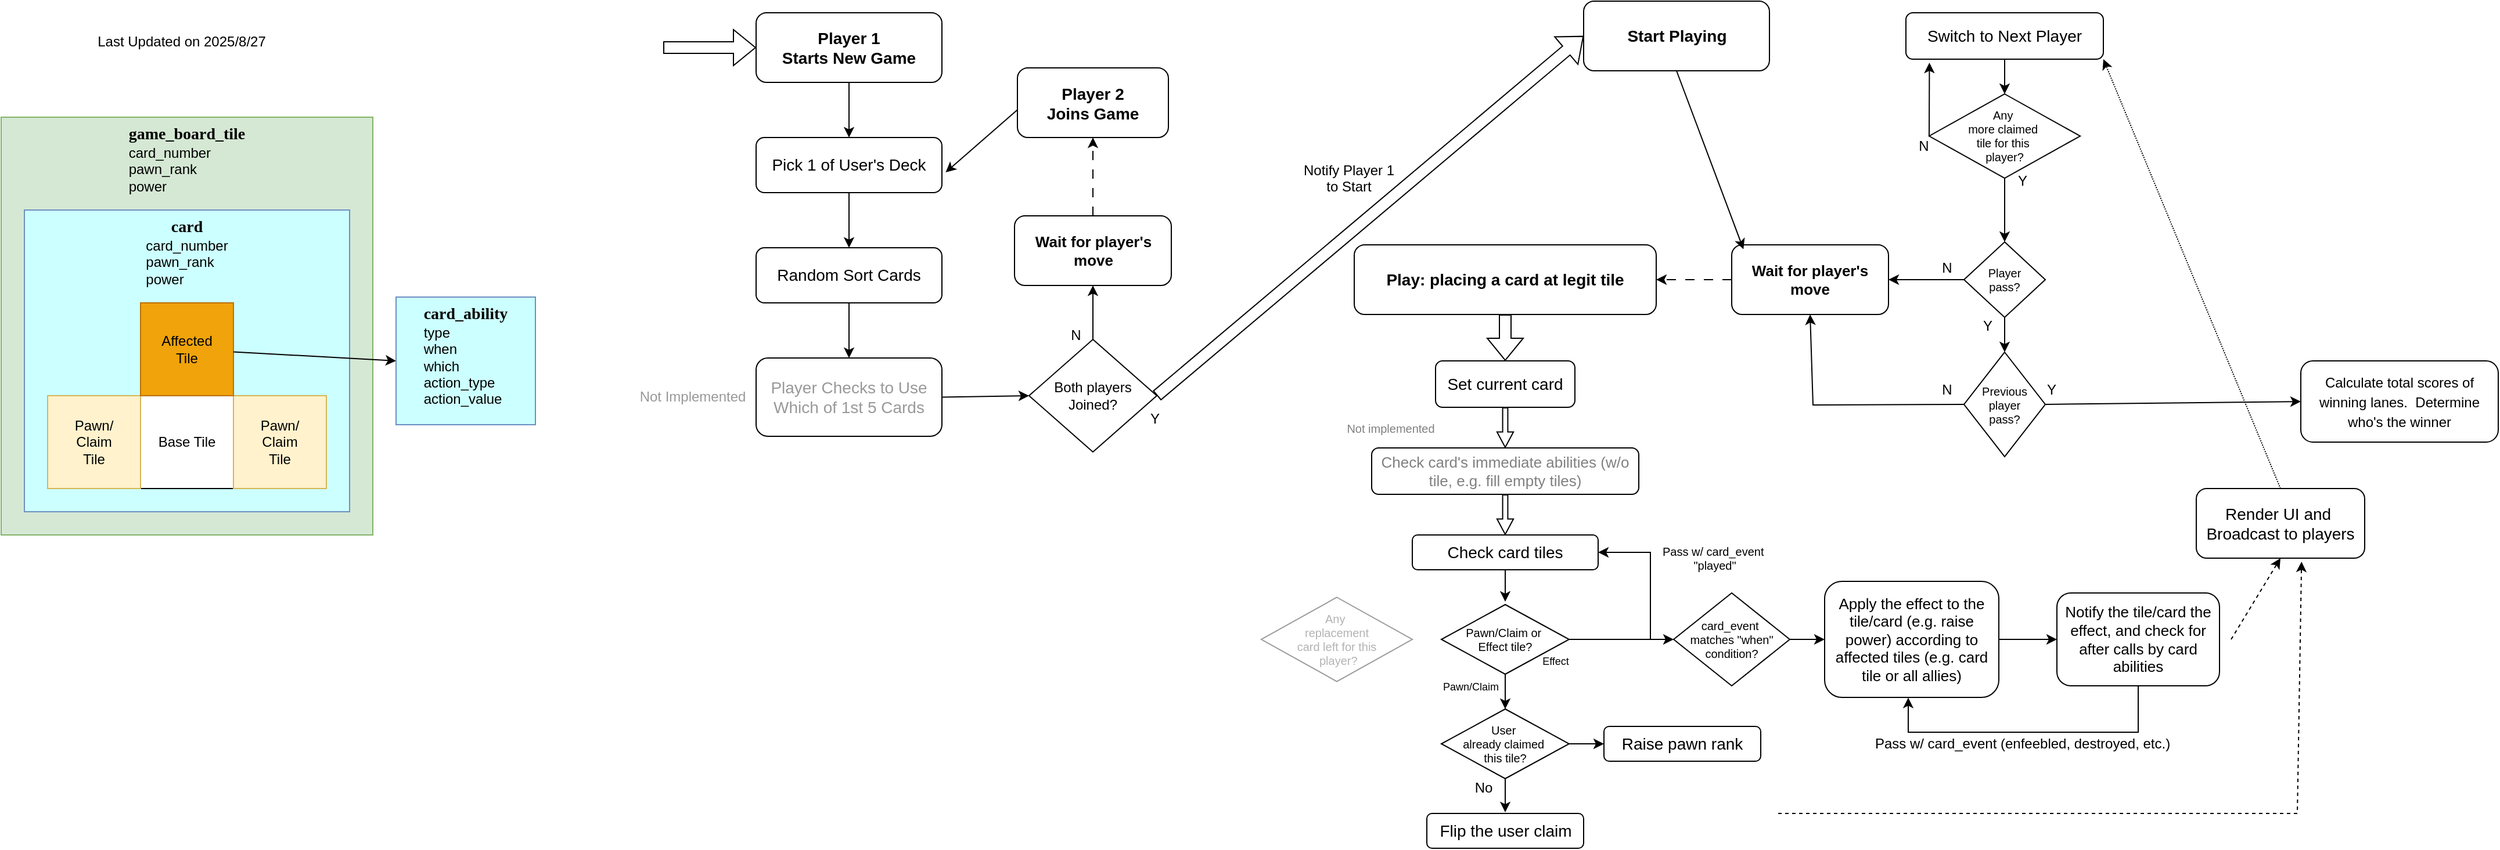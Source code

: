 <mxfile version="28.1.2">
  <diagram name="EER" id="c4acf3e9-155e-7222-9cf6-157b1a14988f">
    <mxGraphModel dx="4586" dy="1504" grid="1" gridSize="10" guides="1" tooltips="1" connect="1" arrows="1" fold="1" page="1" pageScale="1" pageWidth="850" pageHeight="1100" background="none" math="0" shadow="0">
      <root>
        <mxCell id="0" />
        <mxCell id="1" parent="0" />
        <mxCell id="5ki9buzzF8sJnWZIkCCN-9" value="Last Updated on 2025/8/27" style="text;html=1;align=center;verticalAlign=middle;resizable=0;points=[];autosize=1;strokeColor=none;fillColor=none;" parent="1" vertex="1">
          <mxGeometry x="-1860" y="490" width="170" height="30" as="geometry" />
        </mxCell>
        <mxCell id="n5KL9pSzOatZ4EzuZmkm-17" value="&lt;b style=&quot;font-family: Verdana; text-wrap-mode: nowrap;&quot;&gt;&lt;font style=&quot;font-size: 14px;&quot;&gt;game_board_tile&lt;/font&gt;&lt;/b&gt;&lt;div&gt;&lt;div style=&quot;text-align: left;&quot;&gt;card_number&lt;/div&gt;&lt;div style=&quot;text-align: left;&quot;&gt;&lt;span style=&quot;background-color: transparent; color: light-dark(rgb(0, 0, 0), rgb(255, 255, 255));&quot;&gt;pawn_rank&lt;/span&gt;&lt;/div&gt;&lt;div style=&quot;text-align: left;&quot;&gt;power&lt;/div&gt;&lt;/div&gt;" style="rounded=0;whiteSpace=wrap;html=1;fillColor=#d5e8d4;strokeColor=#82b366;verticalAlign=top;" parent="1" vertex="1">
          <mxGeometry x="-1930" y="570" width="320" height="360" as="geometry" />
        </mxCell>
        <mxCell id="n5KL9pSzOatZ4EzuZmkm-10" value="&lt;b style=&quot;font-family: Verdana; text-wrap-mode: nowrap;&quot;&gt;&lt;font style=&quot;font-size: 14px;&quot;&gt;card&lt;/font&gt;&lt;/b&gt;&lt;div&gt;&lt;div style=&quot;text-align: left;&quot;&gt;card_number&lt;/div&gt;&lt;div style=&quot;text-align: left;&quot;&gt;&lt;span style=&quot;background-color: transparent; color: light-dark(rgb(0, 0, 0), rgb(255, 255, 255));&quot;&gt;pawn_rank&lt;/span&gt;&lt;/div&gt;&lt;div style=&quot;text-align: left;&quot;&gt;power&lt;/div&gt;&lt;/div&gt;" style="rounded=0;whiteSpace=wrap;html=1;fillColor=#CCFFFF;strokeColor=#6c8ebf;verticalAlign=top;" parent="1" vertex="1">
          <mxGeometry x="-1910" y="650" width="280" height="260" as="geometry" />
        </mxCell>
        <mxCell id="n5KL9pSzOatZ4EzuZmkm-18" value="&lt;b style=&quot;font-family: Verdana; text-wrap-mode: nowrap;&quot;&gt;&lt;font style=&quot;font-size: 14px;&quot;&gt;card_ability&lt;/font&gt;&lt;/b&gt;&lt;div&gt;&lt;div style=&quot;text-align: left;&quot;&gt;&lt;div&gt;&lt;span style=&quot;background-color: transparent; color: light-dark(rgb(0, 0, 0), rgb(255, 255, 255));&quot;&gt;type&lt;/span&gt;&lt;/div&gt;&lt;div&gt;when&lt;/div&gt;&lt;div&gt;which&lt;/div&gt;&lt;div&gt;action_type&lt;/div&gt;&lt;div&gt;action_value&lt;/div&gt;&lt;/div&gt;&lt;/div&gt;" style="rounded=0;whiteSpace=wrap;html=1;fillColor=#CCFFFF;strokeColor=#6c8ebf;verticalAlign=top;" parent="1" vertex="1">
          <mxGeometry x="-1590" y="725" width="120" height="110" as="geometry" />
        </mxCell>
        <mxCell id="n5KL9pSzOatZ4EzuZmkm-24" value="" style="group" parent="1" vertex="1" connectable="0">
          <mxGeometry x="-1890" y="730" width="240" height="160" as="geometry" />
        </mxCell>
        <mxCell id="n5KL9pSzOatZ4EzuZmkm-20" value="Base Tile" style="whiteSpace=wrap;html=1;aspect=fixed;" parent="n5KL9pSzOatZ4EzuZmkm-24" vertex="1">
          <mxGeometry x="80" y="80" width="80" height="80" as="geometry" />
        </mxCell>
        <mxCell id="n5KL9pSzOatZ4EzuZmkm-21" value="Pawn/&lt;div&gt;Claim&lt;/div&gt;&lt;div&gt;Tile&lt;/div&gt;" style="whiteSpace=wrap;html=1;aspect=fixed;fillColor=#fff2cc;strokeColor=#d6b656;" parent="n5KL9pSzOatZ4EzuZmkm-24" vertex="1">
          <mxGeometry y="80" width="80" height="80" as="geometry" />
        </mxCell>
        <mxCell id="n5KL9pSzOatZ4EzuZmkm-22" value="Pawn/&lt;div&gt;Claim&lt;/div&gt;&lt;div&gt;Tile&lt;/div&gt;" style="whiteSpace=wrap;html=1;aspect=fixed;fillColor=#fff2cc;strokeColor=#d6b656;" parent="n5KL9pSzOatZ4EzuZmkm-24" vertex="1">
          <mxGeometry x="160" y="80" width="80" height="80" as="geometry" />
        </mxCell>
        <mxCell id="n5KL9pSzOatZ4EzuZmkm-23" value="Affected&lt;div&gt;Tile&lt;/div&gt;" style="whiteSpace=wrap;html=1;aspect=fixed;fillColor=#f0a30a;strokeColor=#BD7000;fontColor=#000000;" parent="n5KL9pSzOatZ4EzuZmkm-24" vertex="1">
          <mxGeometry x="80" width="80" height="80" as="geometry" />
        </mxCell>
        <mxCell id="n5KL9pSzOatZ4EzuZmkm-25" value="" style="endArrow=classic;html=1;rounded=0;entryX=0;entryY=0.5;entryDx=0;entryDy=0;" parent="1" source="n5KL9pSzOatZ4EzuZmkm-23" target="n5KL9pSzOatZ4EzuZmkm-18" edge="1">
          <mxGeometry width="50" height="50" relative="1" as="geometry">
            <mxPoint x="-1750" y="790" as="sourcePoint" />
            <mxPoint x="-1700" y="740" as="targetPoint" />
          </mxGeometry>
        </mxCell>
        <mxCell id="n5KL9pSzOatZ4EzuZmkm-26" value="&lt;span style=&quot;font-size: 14px; font-weight: 700; text-wrap-mode: nowrap;&quot;&gt;Play: placing a card at legit tile&lt;/span&gt;" style="rounded=1;whiteSpace=wrap;html=1;" parent="1" vertex="1">
          <mxGeometry x="-765" y="680" width="260" height="60" as="geometry" />
        </mxCell>
        <mxCell id="n5KL9pSzOatZ4EzuZmkm-27" value="Set current card" style="rounded=1;whiteSpace=wrap;html=1;fontSize=14;" parent="1" vertex="1">
          <mxGeometry x="-695" y="780" width="120" height="40" as="geometry" />
        </mxCell>
        <mxCell id="n5KL9pSzOatZ4EzuZmkm-29" value="" style="shape=flexArrow;endArrow=classic;html=1;rounded=0;entryX=0.5;entryY=0;entryDx=0;entryDy=0;" parent="1" target="n5KL9pSzOatZ4EzuZmkm-27" edge="1">
          <mxGeometry width="50" height="50" relative="1" as="geometry">
            <mxPoint x="-635" y="740" as="sourcePoint" />
            <mxPoint x="-725" y="740" as="targetPoint" />
          </mxGeometry>
        </mxCell>
        <mxCell id="n5KL9pSzOatZ4EzuZmkm-30" value="&lt;font&gt;Check card&#39;s immediate abilities (w/o tile, e.g.&amp;nbsp;&lt;/font&gt;&lt;span style=&quot;background-color: transparent; color: light-dark(rgb(128, 128, 128), rgb(127, 127, 127));&quot;&gt;fill empty tiles)&lt;/span&gt;" style="rounded=1;whiteSpace=wrap;html=1;fontColor=#808080;fontSize=13;" parent="1" vertex="1">
          <mxGeometry x="-750" y="855" width="230" height="40" as="geometry" />
        </mxCell>
        <mxCell id="n5KL9pSzOatZ4EzuZmkm-32" value="" style="shape=flexArrow;endArrow=classic;html=1;rounded=0;width=4.444;endSize=4.076;endWidth=8.691;exitX=0.5;exitY=1;exitDx=0;exitDy=0;entryX=0.5;entryY=0;entryDx=0;entryDy=0;" parent="1" source="n5KL9pSzOatZ4EzuZmkm-27" target="n5KL9pSzOatZ4EzuZmkm-30" edge="1">
          <mxGeometry width="50" height="50" relative="1" as="geometry">
            <mxPoint x="-605" y="820" as="sourcePoint" />
            <mxPoint x="-605" y="850" as="targetPoint" />
          </mxGeometry>
        </mxCell>
        <mxCell id="n5KL9pSzOatZ4EzuZmkm-33" value="Check card tiles" style="rounded=1;whiteSpace=wrap;html=1;fontSize=14;" parent="1" vertex="1">
          <mxGeometry x="-715" y="930" width="160" height="30" as="geometry" />
        </mxCell>
        <mxCell id="n5KL9pSzOatZ4EzuZmkm-34" value="" style="shape=flexArrow;endArrow=classic;html=1;rounded=0;width=4.444;endSize=4.076;endWidth=8.691;exitX=0.5;exitY=1;exitDx=0;exitDy=0;entryX=0.5;entryY=0;entryDx=0;entryDy=0;" parent="1" source="n5KL9pSzOatZ4EzuZmkm-30" target="n5KL9pSzOatZ4EzuZmkm-33" edge="1">
          <mxGeometry width="50" height="50" relative="1" as="geometry">
            <mxPoint x="-645" y="830" as="sourcePoint" />
            <mxPoint x="-645" y="860" as="targetPoint" />
          </mxGeometry>
        </mxCell>
        <mxCell id="n5KL9pSzOatZ4EzuZmkm-35" value="Pawn/Claim or&amp;nbsp;&lt;div&gt;Effect tile?&lt;/div&gt;" style="rhombus;whiteSpace=wrap;html=1;fontSize=10;" parent="1" vertex="1">
          <mxGeometry x="-690" y="990" width="110" height="60" as="geometry" />
        </mxCell>
        <mxCell id="n5KL9pSzOatZ4EzuZmkm-36" value="" style="endArrow=classic;html=1;rounded=0;exitX=0.5;exitY=1;exitDx=0;exitDy=0;entryX=0.5;entryY=0;entryDx=0;entryDy=0;" parent="1" source="n5KL9pSzOatZ4EzuZmkm-35" target="MBYqyQMq8Igke2TgfzJY-1" edge="1">
          <mxGeometry width="50" height="50" relative="1" as="geometry">
            <mxPoint x="-575" y="1050" as="sourcePoint" />
            <mxPoint x="-635" y="1070" as="targetPoint" />
          </mxGeometry>
        </mxCell>
        <mxCell id="n5KL9pSzOatZ4EzuZmkm-37" value="&lt;span style=&quot;font-size: 9px; text-wrap-mode: wrap;&quot;&gt;Pawn/Claim&lt;/span&gt;" style="text;html=1;align=center;verticalAlign=middle;resizable=0;points=[];autosize=1;strokeColor=none;fillColor=none;fontFamily=Helvetica;fontSize=12;fontColor=default;spacing=0;" parent="1" vertex="1">
          <mxGeometry x="-700" y="1050" width="70" height="20" as="geometry" />
        </mxCell>
        <mxCell id="n5KL9pSzOatZ4EzuZmkm-38" value="&lt;font&gt;Flip the user claim&lt;/font&gt;" style="rounded=1;whiteSpace=wrap;html=1;fontSize=14;" parent="1" vertex="1">
          <mxGeometry x="-702.5" y="1170" width="135" height="30" as="geometry" />
        </mxCell>
        <mxCell id="n5KL9pSzOatZ4EzuZmkm-39" value="" style="endArrow=classic;html=1;rounded=0;entryX=0.5;entryY=-0.041;entryDx=0;entryDy=0;entryPerimeter=0;exitX=0.5;exitY=1;exitDx=0;exitDy=0;" parent="1" source="n5KL9pSzOatZ4EzuZmkm-33" target="n5KL9pSzOatZ4EzuZmkm-35" edge="1">
          <mxGeometry width="50" height="50" relative="1" as="geometry">
            <mxPoint x="-705" y="1040" as="sourcePoint" />
            <mxPoint x="-655" y="990" as="targetPoint" />
          </mxGeometry>
        </mxCell>
        <mxCell id="n5KL9pSzOatZ4EzuZmkm-40" value="" style="endArrow=classic;html=1;rounded=0;exitX=1;exitY=0.5;exitDx=0;exitDy=0;entryX=0;entryY=0.5;entryDx=0;entryDy=0;" parent="1" source="n5KL9pSzOatZ4EzuZmkm-35" target="UXWryNyjHYuytCqDVRUD-3" edge="1">
          <mxGeometry width="50" height="50" relative="1" as="geometry">
            <mxPoint x="-575" y="1060" as="sourcePoint" />
            <mxPoint x="-555" y="1020" as="targetPoint" />
          </mxGeometry>
        </mxCell>
        <mxCell id="n5KL9pSzOatZ4EzuZmkm-41" value="&lt;span style=&quot;font-size: 9px; text-wrap-mode: wrap;&quot;&gt;Effect&lt;/span&gt;" style="text;html=1;align=center;verticalAlign=middle;resizable=0;points=[];autosize=1;strokeColor=none;fillColor=none;fontFamily=Helvetica;fontSize=12;fontColor=default;spacing=0;" parent="1" vertex="1">
          <mxGeometry x="-612.5" y="1027.5" width="40" height="20" as="geometry" />
        </mxCell>
        <mxCell id="n5KL9pSzOatZ4EzuZmkm-42" value="Not implemented" style="text;html=1;align=center;verticalAlign=middle;resizable=0;points=[];autosize=1;strokeColor=none;fillColor=none;fontSize=10;fontColor=#808080;" parent="1" vertex="1">
          <mxGeometry x="-784" y="823" width="100" height="30" as="geometry" />
        </mxCell>
        <mxCell id="n5KL9pSzOatZ4EzuZmkm-43" value="&lt;font&gt;Apply the effect to the tile/card (e.g. raise power)&amp;nbsp;&lt;/font&gt;&lt;span style=&quot;background-color: transparent; color: light-dark(rgb(0, 0, 0), rgb(255, 255, 255));&quot;&gt;according to affected tiles&amp;nbsp;&lt;/span&gt;&lt;span style=&quot;background-color: transparent; color: light-dark(rgb(0, 0, 0), rgb(255, 255, 255));&quot;&gt;(e.g. card tile or all allies)&lt;/span&gt;" style="rounded=1;whiteSpace=wrap;html=1;fontSize=13;" parent="1" vertex="1">
          <mxGeometry x="-360" y="970" width="150" height="100" as="geometry" />
        </mxCell>
        <mxCell id="n5KL9pSzOatZ4EzuZmkm-44" value="&lt;font&gt;Notify the tile/card the effect, and check for after calls by card abilities&lt;/font&gt;" style="rounded=1;whiteSpace=wrap;html=1;fontSize=13;" parent="1" vertex="1">
          <mxGeometry x="-160" y="980" width="140" height="80" as="geometry" />
        </mxCell>
        <mxCell id="n5KL9pSzOatZ4EzuZmkm-46" value="" style="endArrow=classic;html=1;rounded=0;exitX=1;exitY=0.5;exitDx=0;exitDy=0;entryX=0;entryY=0.5;entryDx=0;entryDy=0;" parent="1" source="n5KL9pSzOatZ4EzuZmkm-43" target="n5KL9pSzOatZ4EzuZmkm-44" edge="1">
          <mxGeometry width="50" height="50" relative="1" as="geometry">
            <mxPoint x="-430" y="1020" as="sourcePoint" />
            <mxPoint x="-385" y="1020" as="targetPoint" />
          </mxGeometry>
        </mxCell>
        <mxCell id="n5KL9pSzOatZ4EzuZmkm-47" value="" style="endArrow=classic;html=1;rounded=0;exitX=0.5;exitY=1;exitDx=0;exitDy=0;entryX=0.48;entryY=1.002;entryDx=0;entryDy=0;entryPerimeter=0;" parent="1" source="n5KL9pSzOatZ4EzuZmkm-44" target="n5KL9pSzOatZ4EzuZmkm-43" edge="1">
          <mxGeometry width="50" height="50" relative="1" as="geometry">
            <mxPoint x="-310" y="1150" as="sourcePoint" />
            <mxPoint x="-260" y="1100" as="targetPoint" />
            <Array as="points">
              <mxPoint x="-90" y="1100" />
              <mxPoint x="-288" y="1100" />
            </Array>
          </mxGeometry>
        </mxCell>
        <mxCell id="UXWryNyjHYuytCqDVRUD-1" value="Pass w/ card_event&amp;nbsp;&lt;div&gt;&quot;played&quot;&lt;/div&gt;" style="text;html=1;align=center;verticalAlign=middle;resizable=0;points=[];autosize=1;strokeColor=none;fillColor=none;fontSize=10;" parent="1" vertex="1">
          <mxGeometry x="-510" y="930" width="110" height="40" as="geometry" />
        </mxCell>
        <mxCell id="UXWryNyjHYuytCqDVRUD-2" value="Pass w/ card_event (enfeebled, destroyed, etc.)" style="text;html=1;align=center;verticalAlign=middle;resizable=0;points=[];autosize=1;strokeColor=none;fillColor=none;fontSize=12;" parent="1" vertex="1">
          <mxGeometry x="-330" y="1095" width="280" height="30" as="geometry" />
        </mxCell>
        <mxCell id="UXWryNyjHYuytCqDVRUD-3" value="card_event&amp;nbsp;&lt;div&gt;matches &quot;when&quot; condition?&lt;/div&gt;" style="rhombus;whiteSpace=wrap;html=1;fontSize=10;" parent="1" vertex="1">
          <mxGeometry x="-490" y="980" width="100" height="80" as="geometry" />
        </mxCell>
        <mxCell id="UXWryNyjHYuytCqDVRUD-4" value="" style="endArrow=classic;html=1;rounded=0;entryX=0;entryY=0.5;entryDx=0;entryDy=0;" parent="1" source="UXWryNyjHYuytCqDVRUD-3" target="n5KL9pSzOatZ4EzuZmkm-43" edge="1">
          <mxGeometry width="50" height="50" relative="1" as="geometry">
            <mxPoint x="-490" y="1110" as="sourcePoint" />
            <mxPoint x="-440" y="1060" as="targetPoint" />
          </mxGeometry>
        </mxCell>
        <mxCell id="UXWryNyjHYuytCqDVRUD-5" value="" style="endArrow=classic;html=1;rounded=0;entryX=1;entryY=0.5;entryDx=0;entryDy=0;" parent="1" target="n5KL9pSzOatZ4EzuZmkm-33" edge="1">
          <mxGeometry width="50" height="50" relative="1" as="geometry">
            <mxPoint x="-510" y="1020" as="sourcePoint" />
            <mxPoint x="-520" y="940" as="targetPoint" />
            <Array as="points">
              <mxPoint x="-510" y="945" />
            </Array>
          </mxGeometry>
        </mxCell>
        <mxCell id="MBYqyQMq8Igke2TgfzJY-1" value="User&amp;nbsp;&lt;div&gt;already&amp;nbsp;&lt;span style=&quot;background-color: transparent; color: light-dark(rgb(0, 0, 0), rgb(255, 255, 255));&quot;&gt;claimed&amp;nbsp;&lt;/span&gt;&lt;div&gt;this tile?&lt;/div&gt;&lt;/div&gt;" style="rhombus;whiteSpace=wrap;html=1;fontSize=10;" parent="1" vertex="1">
          <mxGeometry x="-690" y="1080" width="110" height="60" as="geometry" />
        </mxCell>
        <mxCell id="MBYqyQMq8Igke2TgfzJY-2" value="" style="endArrow=classic;html=1;rounded=0;exitX=0.5;exitY=1;exitDx=0;exitDy=0;" parent="1" source="MBYqyQMq8Igke2TgfzJY-1" edge="1">
          <mxGeometry width="50" height="50" relative="1" as="geometry">
            <mxPoint x="-410" y="990" as="sourcePoint" />
            <mxPoint x="-635" y="1169" as="targetPoint" />
          </mxGeometry>
        </mxCell>
        <mxCell id="MBYqyQMq8Igke2TgfzJY-3" value="No" style="text;html=1;align=center;verticalAlign=middle;resizable=0;points=[];autosize=1;strokeColor=none;fillColor=none;" parent="1" vertex="1">
          <mxGeometry x="-674" y="1133" width="40" height="30" as="geometry" />
        </mxCell>
        <mxCell id="MBYqyQMq8Igke2TgfzJY-4" value="&lt;font&gt;Raise pawn rank&lt;/font&gt;" style="rounded=1;whiteSpace=wrap;html=1;fontSize=14;" parent="1" vertex="1">
          <mxGeometry x="-550" y="1095" width="135" height="30" as="geometry" />
        </mxCell>
        <mxCell id="MBYqyQMq8Igke2TgfzJY-5" value="" style="endArrow=classic;html=1;rounded=0;entryX=0;entryY=0.5;entryDx=0;entryDy=0;exitX=1;exitY=0.5;exitDx=0;exitDy=0;" parent="1" source="MBYqyQMq8Igke2TgfzJY-1" target="MBYqyQMq8Igke2TgfzJY-4" edge="1">
          <mxGeometry width="50" height="50" relative="1" as="geometry">
            <mxPoint x="-640" y="970" as="sourcePoint" />
            <mxPoint x="-640" y="998" as="targetPoint" />
          </mxGeometry>
        </mxCell>
        <mxCell id="NesHkq1TEa1aiMqRjg7O-1" value="&lt;span style=&quot;font-size: 14px; font-weight: 700; text-wrap-mode: nowrap;&quot;&gt;Start Playing&lt;/span&gt;" style="rounded=1;whiteSpace=wrap;html=1;" parent="1" vertex="1">
          <mxGeometry x="-567.5" y="470" width="160" height="60" as="geometry" />
        </mxCell>
        <mxCell id="NesHkq1TEa1aiMqRjg7O-3" value="Switch to Next Player" style="rounded=1;whiteSpace=wrap;html=1;fontSize=14;" parent="1" vertex="1">
          <mxGeometry x="-290" y="480" width="170" height="40" as="geometry" />
        </mxCell>
        <mxCell id="NesHkq1TEa1aiMqRjg7O-5" value="Player&lt;div&gt;pass?&lt;/div&gt;" style="rhombus;whiteSpace=wrap;html=1;fontSize=10;" parent="1" vertex="1">
          <mxGeometry x="-240" y="677.5" width="70" height="65" as="geometry" />
        </mxCell>
        <mxCell id="NesHkq1TEa1aiMqRjg7O-6" value="" style="endArrow=classic;html=1;rounded=0;entryX=0.5;entryY=0;entryDx=0;entryDy=0;" parent="1" source="NesHkq1TEa1aiMqRjg7O-3" target="6ZSY0ZKsfsTzMGPb3TbR-2" edge="1">
          <mxGeometry width="50" height="50" relative="1" as="geometry">
            <mxPoint x="-230" y="700" as="sourcePoint" />
            <mxPoint x="-180" y="650" as="targetPoint" />
          </mxGeometry>
        </mxCell>
        <mxCell id="NesHkq1TEa1aiMqRjg7O-7" value="" style="endArrow=classic;html=1;rounded=0;exitX=0;exitY=0.5;exitDx=0;exitDy=0;entryX=1;entryY=0.5;entryDx=0;entryDy=0;" parent="1" source="NesHkq1TEa1aiMqRjg7O-5" target="6ZSY0ZKsfsTzMGPb3TbR-1" edge="1">
          <mxGeometry width="50" height="50" relative="1" as="geometry">
            <mxPoint x="-530" y="700" as="sourcePoint" />
            <mxPoint x="-294.685" y="695.12" as="targetPoint" />
          </mxGeometry>
        </mxCell>
        <mxCell id="NesHkq1TEa1aiMqRjg7O-8" value="&lt;font&gt;Render UI and&amp;nbsp;&lt;/font&gt;&lt;div&gt;Broadcast to players&lt;/div&gt;" style="rounded=1;whiteSpace=wrap;html=1;fontSize=14;" parent="1" vertex="1">
          <mxGeometry x="-40" y="890" width="145" height="60" as="geometry" />
        </mxCell>
        <mxCell id="NesHkq1TEa1aiMqRjg7O-9" value="" style="endArrow=classic;html=1;rounded=0;exitX=0.5;exitY=1;exitDx=0;exitDy=0;entryX=0.5;entryY=0;entryDx=0;entryDy=0;" parent="1" source="NesHkq1TEa1aiMqRjg7O-5" target="NesHkq1TEa1aiMqRjg7O-10" edge="1">
          <mxGeometry width="50" height="50" relative="1" as="geometry">
            <mxPoint x="-180" y="735" as="sourcePoint" />
            <mxPoint x="-95" y="692.5" as="targetPoint" />
          </mxGeometry>
        </mxCell>
        <mxCell id="NesHkq1TEa1aiMqRjg7O-10" value="Previous player&lt;div&gt;pass?&lt;/div&gt;" style="rhombus;whiteSpace=wrap;html=1;fontSize=10;" parent="1" vertex="1">
          <mxGeometry x="-240" y="772.5" width="70" height="90" as="geometry" />
        </mxCell>
        <mxCell id="NesHkq1TEa1aiMqRjg7O-12" value="N" style="text;html=1;align=center;verticalAlign=middle;resizable=0;points=[];autosize=1;strokeColor=none;fillColor=none;" parent="1" vertex="1">
          <mxGeometry x="-270" y="685" width="30" height="30" as="geometry" />
        </mxCell>
        <mxCell id="NesHkq1TEa1aiMqRjg7O-14" value="Y" style="text;html=1;align=center;verticalAlign=middle;resizable=0;points=[];autosize=1;strokeColor=none;fillColor=none;" parent="1" vertex="1">
          <mxGeometry x="-235" y="735" width="30" height="30" as="geometry" />
        </mxCell>
        <mxCell id="NesHkq1TEa1aiMqRjg7O-15" value="" style="endArrow=classic;html=1;rounded=0;entryX=0;entryY=0.5;entryDx=0;entryDy=0;exitX=1;exitY=0.5;exitDx=0;exitDy=0;" parent="1" source="NesHkq1TEa1aiMqRjg7O-10" target="NesHkq1TEa1aiMqRjg7O-17" edge="1">
          <mxGeometry width="50" height="50" relative="1" as="geometry">
            <mxPoint y="646" as="sourcePoint" />
            <mxPoint x="20" y="693" as="targetPoint" />
          </mxGeometry>
        </mxCell>
        <mxCell id="NesHkq1TEa1aiMqRjg7O-16" value="Y" style="text;html=1;align=center;verticalAlign=middle;resizable=0;points=[];autosize=1;strokeColor=none;fillColor=none;" parent="1" vertex="1">
          <mxGeometry x="-180" y="790" width="30" height="30" as="geometry" />
        </mxCell>
        <mxCell id="NesHkq1TEa1aiMqRjg7O-17" value="&lt;font style=&quot;font-size: 12px;&quot;&gt;Calculate total scores of winning lanes.&amp;nbsp; Determine who&#39;s the winner&lt;/font&gt;" style="rounded=1;whiteSpace=wrap;html=1;fontSize=14;" parent="1" vertex="1">
          <mxGeometry x="50" y="780" width="170" height="70" as="geometry" />
        </mxCell>
        <mxCell id="NesHkq1TEa1aiMqRjg7O-19" value="" style="endArrow=classic;html=1;rounded=0;entryX=0.5;entryY=1;entryDx=0;entryDy=0;dashed=1;" parent="1" target="NesHkq1TEa1aiMqRjg7O-8" edge="1">
          <mxGeometry width="50" height="50" relative="1" as="geometry">
            <mxPoint x="-10" y="1020" as="sourcePoint" />
            <mxPoint x="40" y="970" as="targetPoint" />
          </mxGeometry>
        </mxCell>
        <mxCell id="NesHkq1TEa1aiMqRjg7O-20" value="" style="endArrow=classic;html=1;rounded=0;dashed=1;entryX=0.625;entryY=1.05;entryDx=0;entryDy=0;entryPerimeter=0;" parent="1" target="NesHkq1TEa1aiMqRjg7O-8" edge="1">
          <mxGeometry width="50" height="50" relative="1" as="geometry">
            <mxPoint x="-400" y="1170" as="sourcePoint" />
            <mxPoint x="50" y="950" as="targetPoint" />
            <Array as="points">
              <mxPoint x="47" y="1170" />
            </Array>
          </mxGeometry>
        </mxCell>
        <mxCell id="6ZSY0ZKsfsTzMGPb3TbR-1" value="&lt;font&gt;Wait for player&#39;s move&lt;/font&gt;" style="rounded=1;whiteSpace=wrap;html=1;fontSize=13;fontStyle=1" parent="1" vertex="1">
          <mxGeometry x="-440" y="680" width="135" height="60" as="geometry" />
        </mxCell>
        <mxCell id="6ZSY0ZKsfsTzMGPb3TbR-2" value="Any&amp;nbsp;&lt;div&gt;more&amp;nbsp;&lt;span style=&quot;background-color: transparent; color: light-dark(rgb(0, 0, 0), rgb(255, 255, 255));&quot;&gt;claimed&amp;nbsp;&lt;/span&gt;&lt;/div&gt;&lt;div&gt;&lt;span style=&quot;background-color: transparent; color: light-dark(rgb(0, 0, 0), rgb(255, 255, 255));&quot;&gt;tile&amp;nbsp;&lt;/span&gt;&lt;span style=&quot;background-color: transparent; color: light-dark(rgb(0, 0, 0), rgb(255, 255, 255));&quot;&gt;for this&amp;nbsp;&lt;/span&gt;&lt;/div&gt;&lt;div&gt;&lt;span style=&quot;background-color: transparent; color: light-dark(rgb(0, 0, 0), rgb(255, 255, 255));&quot;&gt;player?&lt;/span&gt;&lt;/div&gt;" style="rhombus;whiteSpace=wrap;html=1;fontSize=10;" parent="1" vertex="1">
          <mxGeometry x="-270" y="550" width="130" height="72.5" as="geometry" />
        </mxCell>
        <mxCell id="6ZSY0ZKsfsTzMGPb3TbR-3" value="" style="endArrow=classic;html=1;rounded=0;entryX=0.5;entryY=0;entryDx=0;entryDy=0;exitX=0.5;exitY=1;exitDx=0;exitDy=0;" parent="1" source="6ZSY0ZKsfsTzMGPb3TbR-2" target="NesHkq1TEa1aiMqRjg7O-5" edge="1">
          <mxGeometry width="50" height="50" relative="1" as="geometry">
            <mxPoint x="-175" y="630" as="sourcePoint" />
            <mxPoint x="-180" y="570" as="targetPoint" />
          </mxGeometry>
        </mxCell>
        <mxCell id="6ZSY0ZKsfsTzMGPb3TbR-4" value="Y" style="text;html=1;align=center;verticalAlign=middle;resizable=0;points=[];autosize=1;strokeColor=none;fillColor=none;" parent="1" vertex="1">
          <mxGeometry x="-205" y="610" width="30" height="30" as="geometry" />
        </mxCell>
        <mxCell id="6ZSY0ZKsfsTzMGPb3TbR-5" value="N" style="text;html=1;align=center;verticalAlign=middle;resizable=0;points=[];autosize=1;strokeColor=none;fillColor=none;" parent="1" vertex="1">
          <mxGeometry x="-290" y="580" width="30" height="30" as="geometry" />
        </mxCell>
        <mxCell id="6ZSY0ZKsfsTzMGPb3TbR-7" value="Any&amp;nbsp;&lt;div&gt;replacement&lt;div&gt;card left for&amp;nbsp;&lt;span style=&quot;background-color: transparent; color: light-dark(rgb(179, 179, 179), rgb(83, 83, 83));&quot;&gt;this&lt;/span&gt;&lt;/div&gt;&lt;div&gt;&lt;span style=&quot;background-color: transparent; color: light-dark(rgb(179, 179, 179), rgb(83, 83, 83));&quot;&gt;&amp;nbsp;player?&lt;/span&gt;&lt;/div&gt;&lt;/div&gt;" style="rhombus;whiteSpace=wrap;html=1;fontSize=10;strokeColor=#999999;fontColor=#B3B3B3;" parent="1" vertex="1">
          <mxGeometry x="-845" y="983.75" width="130" height="72.5" as="geometry" />
        </mxCell>
        <mxCell id="k6DYfCQiERcclReqFoV7-1" value="N" style="text;html=1;align=center;verticalAlign=middle;resizable=0;points=[];autosize=1;strokeColor=none;fillColor=none;" parent="1" vertex="1">
          <mxGeometry x="-270" y="790" width="30" height="30" as="geometry" />
        </mxCell>
        <mxCell id="nUIR9b1aBhN5wEsGHgej-1" value="" style="endArrow=classic;html=1;rounded=0;exitX=0;exitY=0.5;exitDx=0;exitDy=0;entryX=1;entryY=0.5;entryDx=0;entryDy=0;dashed=1;dashPattern=8 8;" edge="1" parent="1" source="6ZSY0ZKsfsTzMGPb3TbR-1" target="n5KL9pSzOatZ4EzuZmkm-26">
          <mxGeometry width="50" height="50" relative="1" as="geometry">
            <mxPoint x="-460" y="640" as="sourcePoint" />
            <mxPoint x="-410" y="590" as="targetPoint" />
          </mxGeometry>
        </mxCell>
        <mxCell id="nUIR9b1aBhN5wEsGHgej-2" value="" style="endArrow=classic;html=1;rounded=0;exitX=0;exitY=0.5;exitDx=0;exitDy=0;entryX=0.119;entryY=1.075;entryDx=0;entryDy=0;entryPerimeter=0;" edge="1" parent="1" source="6ZSY0ZKsfsTzMGPb3TbR-2" target="NesHkq1TEa1aiMqRjg7O-3">
          <mxGeometry width="50" height="50" relative="1" as="geometry">
            <mxPoint x="-370" y="620" as="sourcePoint" />
            <mxPoint x="-320" y="570" as="targetPoint" />
          </mxGeometry>
        </mxCell>
        <mxCell id="nUIR9b1aBhN5wEsGHgej-3" value="" style="endArrow=classic;html=1;rounded=0;entryX=0.5;entryY=1;entryDx=0;entryDy=0;exitX=0;exitY=0.5;exitDx=0;exitDy=0;" edge="1" parent="1" source="NesHkq1TEa1aiMqRjg7O-10" target="6ZSY0ZKsfsTzMGPb3TbR-1">
          <mxGeometry width="50" height="50" relative="1" as="geometry">
            <mxPoint x="-350" y="860" as="sourcePoint" />
            <mxPoint x="-300" y="810" as="targetPoint" />
            <Array as="points">
              <mxPoint x="-370" y="818" />
            </Array>
          </mxGeometry>
        </mxCell>
        <mxCell id="nUIR9b1aBhN5wEsGHgej-4" value="" style="endArrow=classic;html=1;rounded=0;exitX=0.5;exitY=0;exitDx=0;exitDy=0;entryX=1;entryY=1;entryDx=0;entryDy=0;dashed=1;dashPattern=1 1;" edge="1" parent="1" source="NesHkq1TEa1aiMqRjg7O-8" target="NesHkq1TEa1aiMqRjg7O-3">
          <mxGeometry width="50" height="50" relative="1" as="geometry">
            <mxPoint x="-70" y="900" as="sourcePoint" />
            <mxPoint x="-100" y="560" as="targetPoint" />
          </mxGeometry>
        </mxCell>
        <mxCell id="nUIR9b1aBhN5wEsGHgej-5" value="" style="endArrow=classic;html=1;rounded=0;entryX=0.075;entryY=0.063;entryDx=0;entryDy=0;entryPerimeter=0;exitX=0.5;exitY=1;exitDx=0;exitDy=0;" edge="1" parent="1" source="NesHkq1TEa1aiMqRjg7O-1" target="6ZSY0ZKsfsTzMGPb3TbR-1">
          <mxGeometry width="50" height="50" relative="1" as="geometry">
            <mxPoint x="-550" y="670" as="sourcePoint" />
            <mxPoint x="-500" y="620" as="targetPoint" />
          </mxGeometry>
        </mxCell>
        <mxCell id="nUIR9b1aBhN5wEsGHgej-6" value="&lt;span style=&quot;font-size: 14px; font-weight: 700; text-wrap-mode: nowrap;&quot;&gt;Player 1&lt;/span&gt;&lt;div&gt;&lt;span style=&quot;font-size: 14px; font-weight: 700; text-wrap-mode: nowrap;&quot;&gt;Starts New Game&lt;/span&gt;&lt;/div&gt;" style="rounded=1;whiteSpace=wrap;html=1;" vertex="1" parent="1">
          <mxGeometry x="-1280" y="480" width="160" height="60" as="geometry" />
        </mxCell>
        <mxCell id="nUIR9b1aBhN5wEsGHgej-7" value="Pick 1 of User&#39;s Deck" style="rounded=1;whiteSpace=wrap;html=1;fontSize=14;" vertex="1" parent="1">
          <mxGeometry x="-1280" y="587.5" width="160" height="47.5" as="geometry" />
        </mxCell>
        <mxCell id="nUIR9b1aBhN5wEsGHgej-8" value="Random Sort Cards" style="rounded=1;whiteSpace=wrap;html=1;fontSize=14;" vertex="1" parent="1">
          <mxGeometry x="-1280" y="682.5" width="160" height="47.5" as="geometry" />
        </mxCell>
        <mxCell id="nUIR9b1aBhN5wEsGHgej-9" value="Player Checks to Use Which of 1st 5 Cards" style="rounded=1;whiteSpace=wrap;html=1;fontSize=14;fontColor=#999999;" vertex="1" parent="1">
          <mxGeometry x="-1280" y="777.5" width="160" height="67.5" as="geometry" />
        </mxCell>
        <mxCell id="nUIR9b1aBhN5wEsGHgej-13" value="" style="endArrow=classic;html=1;rounded=0;entryX=0.5;entryY=0;entryDx=0;entryDy=0;exitX=0.5;exitY=1;exitDx=0;exitDy=0;" edge="1" parent="1" source="nUIR9b1aBhN5wEsGHgej-6" target="nUIR9b1aBhN5wEsGHgej-7">
          <mxGeometry width="50" height="50" relative="1" as="geometry">
            <mxPoint x="-1380" y="635" as="sourcePoint" />
            <mxPoint x="-1330" y="585" as="targetPoint" />
          </mxGeometry>
        </mxCell>
        <mxCell id="nUIR9b1aBhN5wEsGHgej-15" value="" style="endArrow=classic;html=1;rounded=0;entryX=0.5;entryY=0;entryDx=0;entryDy=0;exitX=0.5;exitY=1;exitDx=0;exitDy=0;" edge="1" parent="1" source="nUIR9b1aBhN5wEsGHgej-7" target="nUIR9b1aBhN5wEsGHgej-8">
          <mxGeometry width="50" height="50" relative="1" as="geometry">
            <mxPoint x="-1350" y="705" as="sourcePoint" />
            <mxPoint x="-1300" y="655" as="targetPoint" />
          </mxGeometry>
        </mxCell>
        <mxCell id="nUIR9b1aBhN5wEsGHgej-16" value="" style="endArrow=classic;html=1;rounded=0;exitX=0.5;exitY=1;exitDx=0;exitDy=0;" edge="1" parent="1" source="nUIR9b1aBhN5wEsGHgej-8" target="nUIR9b1aBhN5wEsGHgej-9">
          <mxGeometry width="50" height="50" relative="1" as="geometry">
            <mxPoint x="-1280" y="735" as="sourcePoint" />
            <mxPoint x="-1280" y="783" as="targetPoint" />
          </mxGeometry>
        </mxCell>
        <mxCell id="nUIR9b1aBhN5wEsGHgej-17" value="&lt;font&gt;Wait for player&#39;s move&lt;/font&gt;" style="rounded=1;whiteSpace=wrap;html=1;fontSize=13;fontStyle=1" vertex="1" parent="1">
          <mxGeometry x="-1057.5" y="655" width="135" height="60" as="geometry" />
        </mxCell>
        <mxCell id="nUIR9b1aBhN5wEsGHgej-18" value="" style="endArrow=classic;html=1;rounded=0;exitX=1;exitY=0.5;exitDx=0;exitDy=0;entryX=0;entryY=0.5;entryDx=0;entryDy=0;" edge="1" parent="1" source="nUIR9b1aBhN5wEsGHgej-9" target="nUIR9b1aBhN5wEsGHgej-23">
          <mxGeometry width="50" height="50" relative="1" as="geometry">
            <mxPoint x="-930" y="765" as="sourcePoint" />
            <mxPoint x="-1110" y="895" as="targetPoint" />
          </mxGeometry>
        </mxCell>
        <mxCell id="nUIR9b1aBhN5wEsGHgej-19" value="&lt;span style=&quot;font-size: 14px; font-weight: 700; text-wrap-mode: nowrap;&quot;&gt;Player 2&lt;/span&gt;&lt;div&gt;&lt;span style=&quot;font-size: 14px; font-weight: 700; text-wrap-mode: nowrap;&quot;&gt;Joins Game&lt;/span&gt;&lt;/div&gt;" style="rounded=1;whiteSpace=wrap;html=1;" vertex="1" parent="1">
          <mxGeometry x="-1055" y="527.5" width="130" height="60" as="geometry" />
        </mxCell>
        <mxCell id="nUIR9b1aBhN5wEsGHgej-20" value="" style="endArrow=classic;html=1;rounded=0;entryX=0.5;entryY=1;entryDx=0;entryDy=0;exitX=0.5;exitY=0;exitDx=0;exitDy=0;dashed=1;dashPattern=8 8;" edge="1" parent="1" source="nUIR9b1aBhN5wEsGHgej-17" target="nUIR9b1aBhN5wEsGHgej-19">
          <mxGeometry width="50" height="50" relative="1" as="geometry">
            <mxPoint x="-1030" y="775" as="sourcePoint" />
            <mxPoint x="-980" y="725" as="targetPoint" />
          </mxGeometry>
        </mxCell>
        <mxCell id="nUIR9b1aBhN5wEsGHgej-21" value="Not Implemented" style="text;html=1;align=center;verticalAlign=middle;resizable=0;points=[];autosize=1;strokeColor=none;fillColor=none;fontColor=#999999;" vertex="1" parent="1">
          <mxGeometry x="-1390" y="796.25" width="110" height="30" as="geometry" />
        </mxCell>
        <mxCell id="nUIR9b1aBhN5wEsGHgej-22" value="" style="endArrow=classic;html=1;rounded=0;entryX=1.02;entryY=0.632;entryDx=0;entryDy=0;entryPerimeter=0;exitX=-0.001;exitY=0.605;exitDx=0;exitDy=0;exitPerimeter=0;" edge="1" parent="1" source="nUIR9b1aBhN5wEsGHgej-19" target="nUIR9b1aBhN5wEsGHgej-7">
          <mxGeometry width="50" height="50" relative="1" as="geometry">
            <mxPoint x="-1080" y="705" as="sourcePoint" />
            <mxPoint x="-1050" y="685" as="targetPoint" />
          </mxGeometry>
        </mxCell>
        <mxCell id="nUIR9b1aBhN5wEsGHgej-23" value="Both players Joined?" style="rhombus;whiteSpace=wrap;html=1;" vertex="1" parent="1">
          <mxGeometry x="-1045" y="761.5" width="110" height="97" as="geometry" />
        </mxCell>
        <mxCell id="nUIR9b1aBhN5wEsGHgej-24" value="" style="endArrow=classic;html=1;rounded=0;entryX=0.5;entryY=1;entryDx=0;entryDy=0;" edge="1" parent="1" source="nUIR9b1aBhN5wEsGHgej-23" target="nUIR9b1aBhN5wEsGHgej-17">
          <mxGeometry width="50" height="50" relative="1" as="geometry">
            <mxPoint x="-1080" y="810" as="sourcePoint" />
            <mxPoint x="-1030" y="760" as="targetPoint" />
          </mxGeometry>
        </mxCell>
        <mxCell id="nUIR9b1aBhN5wEsGHgej-25" value="N" style="text;html=1;align=center;verticalAlign=middle;resizable=0;points=[];autosize=1;strokeColor=none;fillColor=none;" vertex="1" parent="1">
          <mxGeometry x="-1020" y="742.5" width="30" height="30" as="geometry" />
        </mxCell>
        <mxCell id="nUIR9b1aBhN5wEsGHgej-26" value="Y" style="text;html=1;align=center;verticalAlign=middle;resizable=0;points=[];autosize=1;strokeColor=none;fillColor=none;" vertex="1" parent="1">
          <mxGeometry x="-952.5" y="815" width="30" height="30" as="geometry" />
        </mxCell>
        <mxCell id="nUIR9b1aBhN5wEsGHgej-27" value="" style="shape=flexArrow;endArrow=classic;html=1;rounded=0;exitX=1;exitY=0.5;exitDx=0;exitDy=0;entryX=0;entryY=0.5;entryDx=0;entryDy=0;" edge="1" parent="1" source="nUIR9b1aBhN5wEsGHgej-23" target="NesHkq1TEa1aiMqRjg7O-1">
          <mxGeometry width="50" height="50" relative="1" as="geometry">
            <mxPoint x="-900" y="780" as="sourcePoint" />
            <mxPoint x="-850" y="730" as="targetPoint" />
          </mxGeometry>
        </mxCell>
        <mxCell id="nUIR9b1aBhN5wEsGHgej-28" value="" style="shape=flexArrow;endArrow=classic;html=1;rounded=0;entryX=0;entryY=0.5;entryDx=0;entryDy=0;" edge="1" parent="1" target="nUIR9b1aBhN5wEsGHgej-6">
          <mxGeometry width="50" height="50" relative="1" as="geometry">
            <mxPoint x="-1360" y="510" as="sourcePoint" />
            <mxPoint x="-1370" y="530" as="targetPoint" />
          </mxGeometry>
        </mxCell>
        <mxCell id="nUIR9b1aBhN5wEsGHgej-29" value="Notify Player 1&lt;div&gt;to Start&lt;/div&gt;&lt;div&gt;&lt;br&gt;&lt;/div&gt;" style="text;html=1;align=center;verticalAlign=middle;resizable=0;points=[];autosize=1;strokeColor=none;fillColor=none;" vertex="1" parent="1">
          <mxGeometry x="-820" y="600" width="100" height="60" as="geometry" />
        </mxCell>
      </root>
    </mxGraphModel>
  </diagram>
</mxfile>
